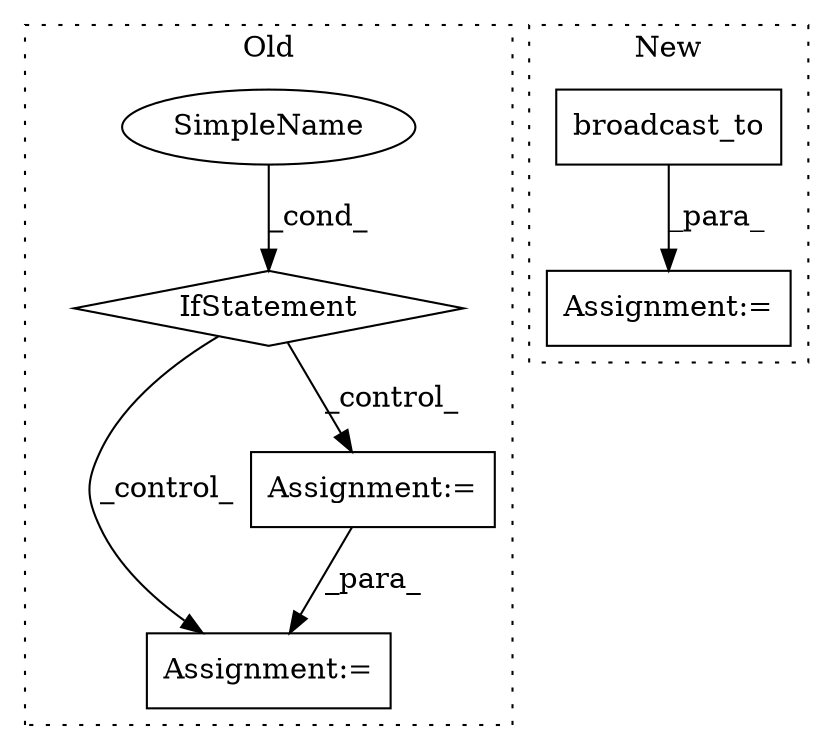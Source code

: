 digraph G {
subgraph cluster0 {
1 [label="IfStatement" a="25" s="67222,67235" l="4,2" shape="diamond"];
3 [label="Assignment:=" a="7" s="67498" l="1" shape="box"];
4 [label="SimpleName" a="42" s="" l="" shape="ellipse"];
6 [label="Assignment:=" a="7" s="67361" l="1" shape="box"];
label = "Old";
style="dotted";
}
subgraph cluster1 {
2 [label="broadcast_to" a="32" s="68646,68666" l="13,1" shape="box"];
5 [label="Assignment:=" a="7" s="68645" l="1" shape="box"];
label = "New";
style="dotted";
}
1 -> 3 [label="_control_"];
1 -> 6 [label="_control_"];
2 -> 5 [label="_para_"];
4 -> 1 [label="_cond_"];
6 -> 3 [label="_para_"];
}